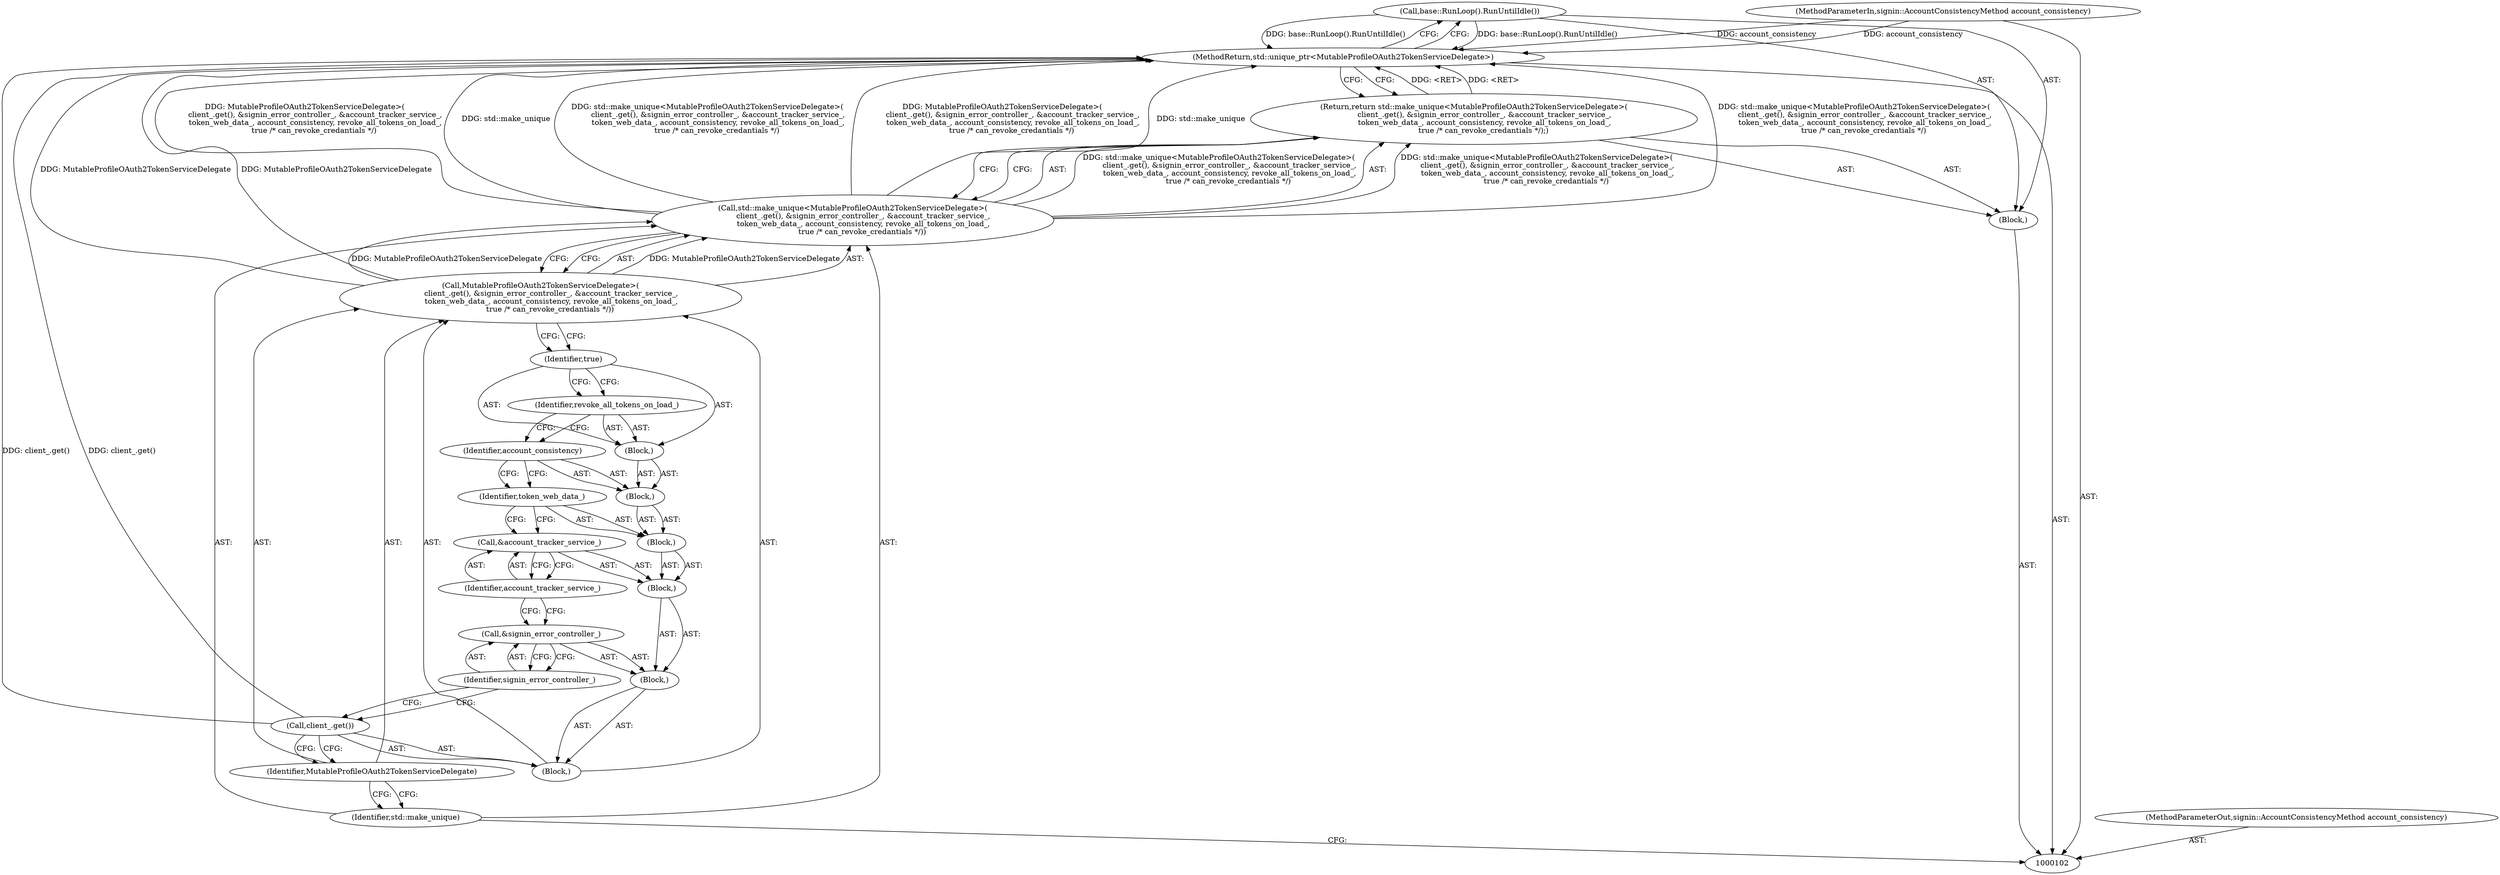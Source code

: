 digraph "0_Chrome_282f53ffdc3b1902da86f6a0791af736837efbf8_1" {
"1000125" [label="(Call,base::RunLoop().RunUntilIdle())"];
"1000126" [label="(MethodReturn,std::unique_ptr<MutableProfileOAuth2TokenServiceDelegate>)"];
"1000104" [label="(Block,)"];
"1000103" [label="(MethodParameterIn,signin::AccountConsistencyMethod account_consistency)"];
"1000171" [label="(MethodParameterOut,signin::AccountConsistencyMethod account_consistency)"];
"1000106" [label="(Call,std::make_unique<MutableProfileOAuth2TokenServiceDelegate>(\n         client_.get(), &signin_error_controller_, &account_tracker_service_,\n         token_web_data_, account_consistency, revoke_all_tokens_on_load_,\n        true /* can_revoke_credantials */))"];
"1000107" [label="(Identifier,std::make_unique)"];
"1000108" [label="(Call,MutableProfileOAuth2TokenServiceDelegate>(\n         client_.get(), &signin_error_controller_, &account_tracker_service_,\n         token_web_data_, account_consistency, revoke_all_tokens_on_load_,\n        true /* can_revoke_credantials */))"];
"1000109" [label="(Identifier,MutableProfileOAuth2TokenServiceDelegate)"];
"1000105" [label="(Return,return std::make_unique<MutableProfileOAuth2TokenServiceDelegate>(\n         client_.get(), &signin_error_controller_, &account_tracker_service_,\n         token_web_data_, account_consistency, revoke_all_tokens_on_load_,\n        true /* can_revoke_credantials */);)"];
"1000112" [label="(Block,)"];
"1000113" [label="(Call,&signin_error_controller_)"];
"1000114" [label="(Identifier,signin_error_controller_)"];
"1000115" [label="(Block,)"];
"1000116" [label="(Call,&account_tracker_service_)"];
"1000117" [label="(Identifier,account_tracker_service_)"];
"1000110" [label="(Block,)"];
"1000111" [label="(Call,client_.get())"];
"1000120" [label="(Block,)"];
"1000121" [label="(Identifier,account_consistency)"];
"1000122" [label="(Block,)"];
"1000123" [label="(Identifier,revoke_all_tokens_on_load_)"];
"1000118" [label="(Block,)"];
"1000119" [label="(Identifier,token_web_data_)"];
"1000124" [label="(Identifier,true)"];
"1000125" -> "1000104"  [label="AST: "];
"1000126" -> "1000125"  [label="CFG: "];
"1000125" -> "1000126"  [label="DDG: base::RunLoop().RunUntilIdle()"];
"1000126" -> "1000102"  [label="AST: "];
"1000126" -> "1000105"  [label="CFG: "];
"1000126" -> "1000125"  [label="CFG: "];
"1000125" -> "1000126"  [label="DDG: base::RunLoop().RunUntilIdle()"];
"1000106" -> "1000126"  [label="DDG: MutableProfileOAuth2TokenServiceDelegate>(\n         client_.get(), &signin_error_controller_, &account_tracker_service_,\n         token_web_data_, account_consistency, revoke_all_tokens_on_load_,\n        true /* can_revoke_credantials */)"];
"1000106" -> "1000126"  [label="DDG: std::make_unique"];
"1000106" -> "1000126"  [label="DDG: std::make_unique<MutableProfileOAuth2TokenServiceDelegate>(\n         client_.get(), &signin_error_controller_, &account_tracker_service_,\n         token_web_data_, account_consistency, revoke_all_tokens_on_load_,\n        true /* can_revoke_credantials */)"];
"1000103" -> "1000126"  [label="DDG: account_consistency"];
"1000111" -> "1000126"  [label="DDG: client_.get()"];
"1000108" -> "1000126"  [label="DDG: MutableProfileOAuth2TokenServiceDelegate"];
"1000105" -> "1000126"  [label="DDG: <RET>"];
"1000104" -> "1000102"  [label="AST: "];
"1000105" -> "1000104"  [label="AST: "];
"1000125" -> "1000104"  [label="AST: "];
"1000103" -> "1000102"  [label="AST: "];
"1000103" -> "1000126"  [label="DDG: account_consistency"];
"1000171" -> "1000102"  [label="AST: "];
"1000106" -> "1000105"  [label="AST: "];
"1000106" -> "1000108"  [label="CFG: "];
"1000107" -> "1000106"  [label="AST: "];
"1000108" -> "1000106"  [label="AST: "];
"1000105" -> "1000106"  [label="CFG: "];
"1000106" -> "1000126"  [label="DDG: MutableProfileOAuth2TokenServiceDelegate>(\n         client_.get(), &signin_error_controller_, &account_tracker_service_,\n         token_web_data_, account_consistency, revoke_all_tokens_on_load_,\n        true /* can_revoke_credantials */)"];
"1000106" -> "1000126"  [label="DDG: std::make_unique"];
"1000106" -> "1000126"  [label="DDG: std::make_unique<MutableProfileOAuth2TokenServiceDelegate>(\n         client_.get(), &signin_error_controller_, &account_tracker_service_,\n         token_web_data_, account_consistency, revoke_all_tokens_on_load_,\n        true /* can_revoke_credantials */)"];
"1000106" -> "1000105"  [label="DDG: std::make_unique<MutableProfileOAuth2TokenServiceDelegate>(\n         client_.get(), &signin_error_controller_, &account_tracker_service_,\n         token_web_data_, account_consistency, revoke_all_tokens_on_load_,\n        true /* can_revoke_credantials */)"];
"1000108" -> "1000106"  [label="DDG: MutableProfileOAuth2TokenServiceDelegate"];
"1000107" -> "1000106"  [label="AST: "];
"1000107" -> "1000102"  [label="CFG: "];
"1000109" -> "1000107"  [label="CFG: "];
"1000108" -> "1000106"  [label="AST: "];
"1000108" -> "1000124"  [label="CFG: "];
"1000109" -> "1000108"  [label="AST: "];
"1000110" -> "1000108"  [label="AST: "];
"1000106" -> "1000108"  [label="CFG: "];
"1000108" -> "1000126"  [label="DDG: MutableProfileOAuth2TokenServiceDelegate"];
"1000108" -> "1000106"  [label="DDG: MutableProfileOAuth2TokenServiceDelegate"];
"1000109" -> "1000108"  [label="AST: "];
"1000109" -> "1000107"  [label="CFG: "];
"1000111" -> "1000109"  [label="CFG: "];
"1000105" -> "1000104"  [label="AST: "];
"1000105" -> "1000106"  [label="CFG: "];
"1000106" -> "1000105"  [label="AST: "];
"1000126" -> "1000105"  [label="CFG: "];
"1000105" -> "1000126"  [label="DDG: <RET>"];
"1000106" -> "1000105"  [label="DDG: std::make_unique<MutableProfileOAuth2TokenServiceDelegate>(\n         client_.get(), &signin_error_controller_, &account_tracker_service_,\n         token_web_data_, account_consistency, revoke_all_tokens_on_load_,\n        true /* can_revoke_credantials */)"];
"1000112" -> "1000110"  [label="AST: "];
"1000113" -> "1000112"  [label="AST: "];
"1000115" -> "1000112"  [label="AST: "];
"1000113" -> "1000112"  [label="AST: "];
"1000113" -> "1000114"  [label="CFG: "];
"1000114" -> "1000113"  [label="AST: "];
"1000117" -> "1000113"  [label="CFG: "];
"1000114" -> "1000113"  [label="AST: "];
"1000114" -> "1000111"  [label="CFG: "];
"1000113" -> "1000114"  [label="CFG: "];
"1000115" -> "1000112"  [label="AST: "];
"1000116" -> "1000115"  [label="AST: "];
"1000118" -> "1000115"  [label="AST: "];
"1000116" -> "1000115"  [label="AST: "];
"1000116" -> "1000117"  [label="CFG: "];
"1000117" -> "1000116"  [label="AST: "];
"1000119" -> "1000116"  [label="CFG: "];
"1000117" -> "1000116"  [label="AST: "];
"1000117" -> "1000113"  [label="CFG: "];
"1000116" -> "1000117"  [label="CFG: "];
"1000110" -> "1000108"  [label="AST: "];
"1000111" -> "1000110"  [label="AST: "];
"1000112" -> "1000110"  [label="AST: "];
"1000111" -> "1000110"  [label="AST: "];
"1000111" -> "1000109"  [label="CFG: "];
"1000114" -> "1000111"  [label="CFG: "];
"1000111" -> "1000126"  [label="DDG: client_.get()"];
"1000120" -> "1000118"  [label="AST: "];
"1000121" -> "1000120"  [label="AST: "];
"1000122" -> "1000120"  [label="AST: "];
"1000121" -> "1000120"  [label="AST: "];
"1000121" -> "1000119"  [label="CFG: "];
"1000123" -> "1000121"  [label="CFG: "];
"1000122" -> "1000120"  [label="AST: "];
"1000123" -> "1000122"  [label="AST: "];
"1000124" -> "1000122"  [label="AST: "];
"1000123" -> "1000122"  [label="AST: "];
"1000123" -> "1000121"  [label="CFG: "];
"1000124" -> "1000123"  [label="CFG: "];
"1000118" -> "1000115"  [label="AST: "];
"1000119" -> "1000118"  [label="AST: "];
"1000120" -> "1000118"  [label="AST: "];
"1000119" -> "1000118"  [label="AST: "];
"1000119" -> "1000116"  [label="CFG: "];
"1000121" -> "1000119"  [label="CFG: "];
"1000124" -> "1000122"  [label="AST: "];
"1000124" -> "1000123"  [label="CFG: "];
"1000108" -> "1000124"  [label="CFG: "];
}
